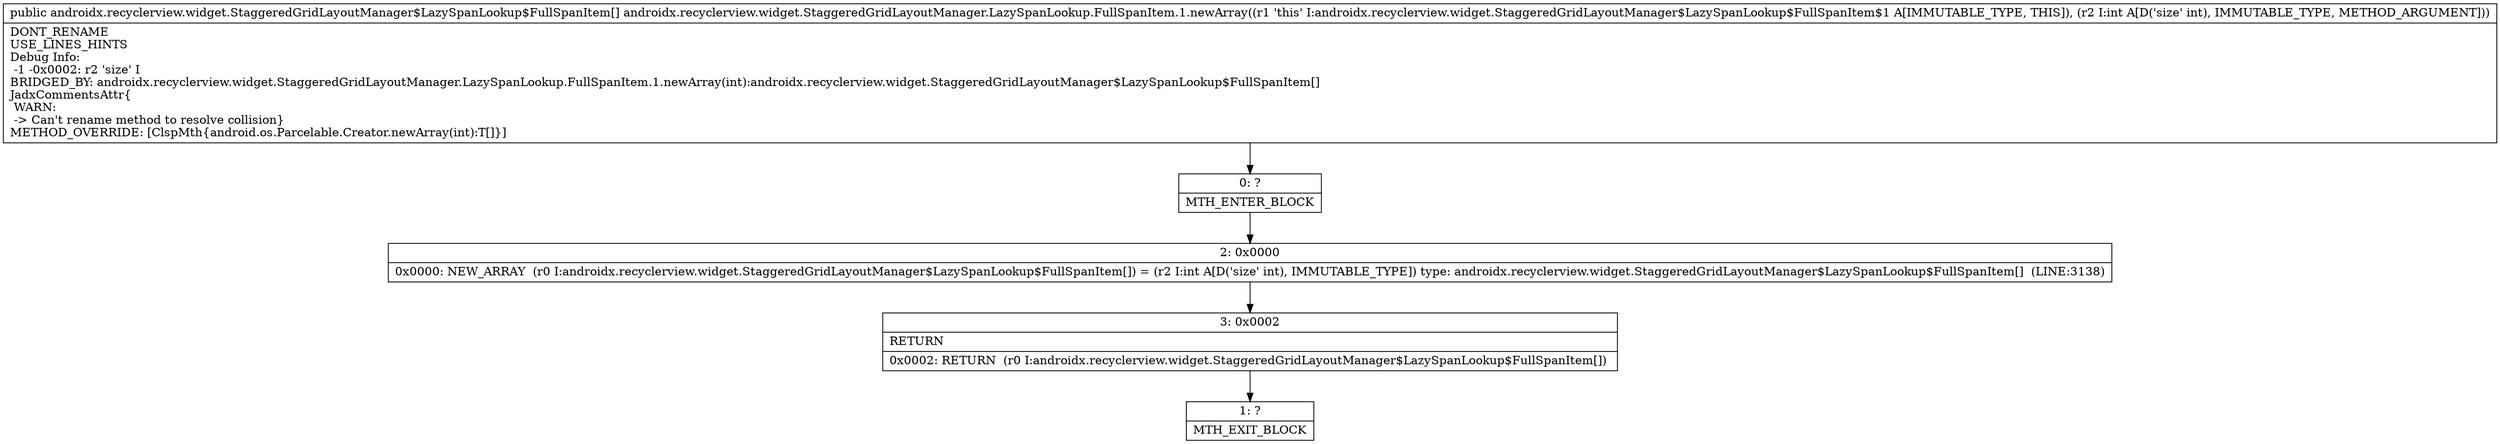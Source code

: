 digraph "CFG forandroidx.recyclerview.widget.StaggeredGridLayoutManager.LazySpanLookup.FullSpanItem.1.newArray(I)[Landroidx\/recyclerview\/widget\/StaggeredGridLayoutManager$LazySpanLookup$FullSpanItem;" {
Node_0 [shape=record,label="{0\:\ ?|MTH_ENTER_BLOCK\l}"];
Node_2 [shape=record,label="{2\:\ 0x0000|0x0000: NEW_ARRAY  (r0 I:androidx.recyclerview.widget.StaggeredGridLayoutManager$LazySpanLookup$FullSpanItem[]) = (r2 I:int A[D('size' int), IMMUTABLE_TYPE]) type: androidx.recyclerview.widget.StaggeredGridLayoutManager$LazySpanLookup$FullSpanItem[]  (LINE:3138)\l}"];
Node_3 [shape=record,label="{3\:\ 0x0002|RETURN\l|0x0002: RETURN  (r0 I:androidx.recyclerview.widget.StaggeredGridLayoutManager$LazySpanLookup$FullSpanItem[]) \l}"];
Node_1 [shape=record,label="{1\:\ ?|MTH_EXIT_BLOCK\l}"];
MethodNode[shape=record,label="{public androidx.recyclerview.widget.StaggeredGridLayoutManager$LazySpanLookup$FullSpanItem[] androidx.recyclerview.widget.StaggeredGridLayoutManager.LazySpanLookup.FullSpanItem.1.newArray((r1 'this' I:androidx.recyclerview.widget.StaggeredGridLayoutManager$LazySpanLookup$FullSpanItem$1 A[IMMUTABLE_TYPE, THIS]), (r2 I:int A[D('size' int), IMMUTABLE_TYPE, METHOD_ARGUMENT]))  | DONT_RENAME\lUSE_LINES_HINTS\lDebug Info:\l  \-1 \-0x0002: r2 'size' I\lBRIDGED_BY: androidx.recyclerview.widget.StaggeredGridLayoutManager.LazySpanLookup.FullSpanItem.1.newArray(int):androidx.recyclerview.widget.StaggeredGridLayoutManager$LazySpanLookup$FullSpanItem[]\lJadxCommentsAttr\{\l WARN: \l \-\> Can't rename method to resolve collision\}\lMETHOD_OVERRIDE: [ClspMth\{android.os.Parcelable.Creator.newArray(int):T[]\}]\l}"];
MethodNode -> Node_0;Node_0 -> Node_2;
Node_2 -> Node_3;
Node_3 -> Node_1;
}

